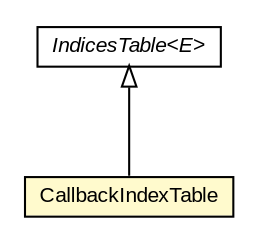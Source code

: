 #!/usr/local/bin/dot
#
# Class diagram 
# Generated by UMLGraph version 5.3 (http://www.umlgraph.org/)
#

digraph G {
	edge [fontname="arial",fontsize=10,labelfontname="arial",labelfontsize=10];
	node [fontname="arial",fontsize=10,shape=plaintext];
	nodesep=0.25;
	ranksep=0.5;
	// context.arch.discoverer.component.dataModel.IndicesTable<E>
	c98879 [label=<<table title="context.arch.discoverer.component.dataModel.IndicesTable" border="0" cellborder="1" cellspacing="0" cellpadding="2" port="p" href="./IndicesTable.html">
		<tr><td><table border="0" cellspacing="0" cellpadding="1">
<tr><td align="center" balign="center"><font face="arial italic"> IndicesTable&lt;E&gt; </font></td></tr>
		</table></td></tr>
		</table>>, fontname="arial", fontcolor="black", fontsize=10.0];
	// context.arch.discoverer.component.dataModel.CallbackIndexTable
	c98887 [label=<<table title="context.arch.discoverer.component.dataModel.CallbackIndexTable" border="0" cellborder="1" cellspacing="0" cellpadding="2" port="p" bgcolor="lemonChiffon" href="./CallbackIndexTable.html">
		<tr><td><table border="0" cellspacing="0" cellpadding="1">
<tr><td align="center" balign="center"> CallbackIndexTable </td></tr>
		</table></td></tr>
		</table>>, fontname="arial", fontcolor="black", fontsize=10.0];
	//context.arch.discoverer.component.dataModel.CallbackIndexTable extends context.arch.discoverer.component.dataModel.IndicesTable<java.lang.String>
	c98879:p -> c98887:p [dir=back,arrowtail=empty];
}

